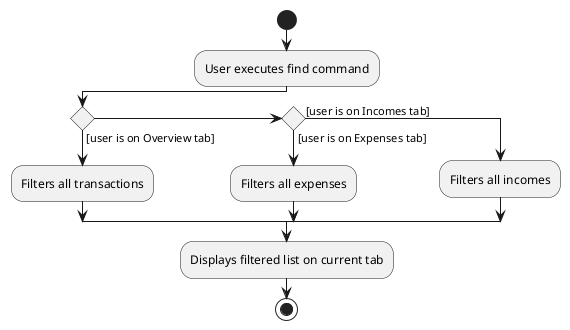 @startuml
start
:User executes find command;

if () then ([user is on Overview tab])
    :Filters all transactions;
elseif () then ([user is on Expenses tab])
    :Filters all expenses;
else ([user is on Incomes tab])
    :Filters all incomes;
endif
    :Displays filtered list on current tab;
stop
@enduml
